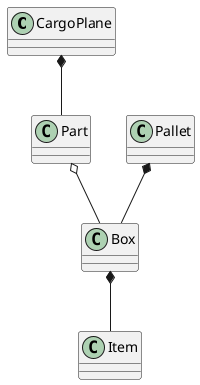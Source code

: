 @startuml
class CargoPlane
class Part
class Pallet
class Box
class Item

CargoPlane *-- Part
Part o-- Box
Box *-- Item
Pallet *-- Box
@enduml